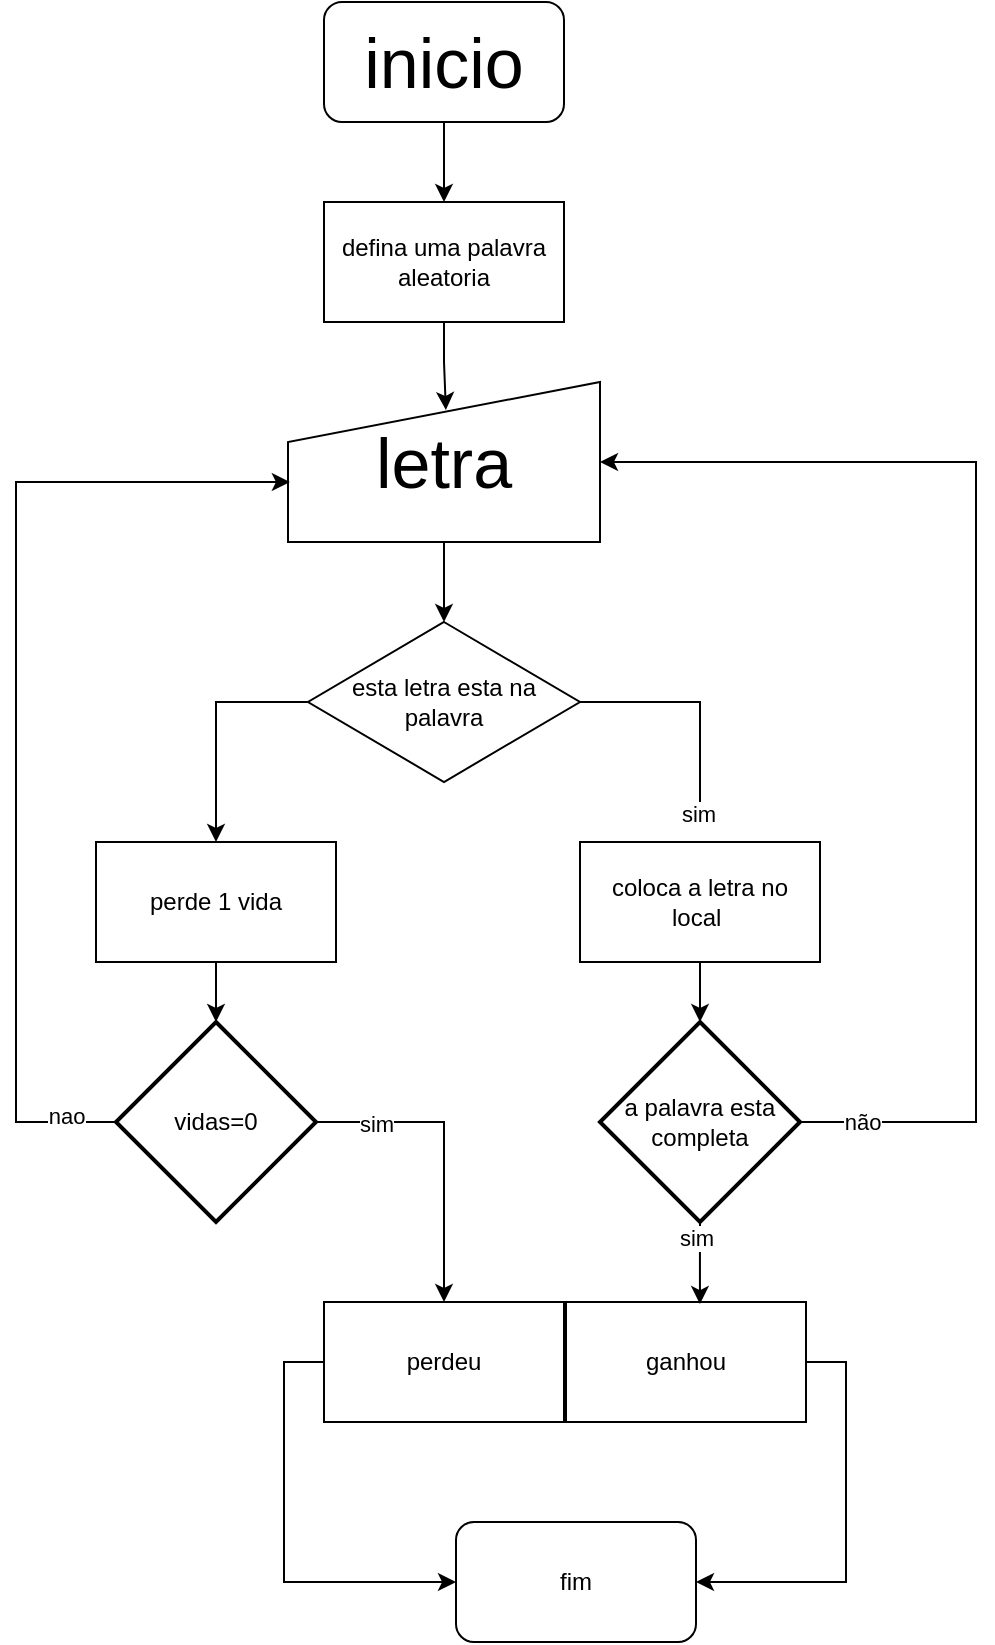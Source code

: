 <mxfile version="26.1.1">
  <diagram name="Página-1" id="sVMjku9XJ-7ZxxkHLh47">
    <mxGraphModel dx="1392" dy="831" grid="1" gridSize="10" guides="1" tooltips="1" connect="1" arrows="1" fold="1" page="1" pageScale="1" pageWidth="827" pageHeight="1169" math="0" shadow="0">
      <root>
        <mxCell id="0" />
        <mxCell id="1" parent="0" />
        <mxCell id="h3SmYqttCcz-rXUIlqeC-15" style="edgeStyle=orthogonalEdgeStyle;rounded=0;orthogonalLoop=1;jettySize=auto;html=1;exitX=0.5;exitY=1;exitDx=0;exitDy=0;entryX=0.5;entryY=0;entryDx=0;entryDy=0;" edge="1" parent="1" source="h3SmYqttCcz-rXUIlqeC-3" target="h3SmYqttCcz-rXUIlqeC-14">
          <mxGeometry relative="1" as="geometry" />
        </mxCell>
        <mxCell id="h3SmYqttCcz-rXUIlqeC-3" value="inicio" style="rounded=1;whiteSpace=wrap;html=1;fontSize=35;" vertex="1" parent="1">
          <mxGeometry x="354" y="60" width="120" height="60" as="geometry" />
        </mxCell>
        <mxCell id="h3SmYqttCcz-rXUIlqeC-11" style="edgeStyle=orthogonalEdgeStyle;rounded=0;orthogonalLoop=1;jettySize=auto;html=1;exitX=0.5;exitY=1;exitDx=0;exitDy=0;entryX=0.5;entryY=0;entryDx=0;entryDy=0;" edge="1" parent="1" source="h3SmYqttCcz-rXUIlqeC-7" target="h3SmYqttCcz-rXUIlqeC-10">
          <mxGeometry relative="1" as="geometry" />
        </mxCell>
        <mxCell id="h3SmYqttCcz-rXUIlqeC-7" value="letra" style="shape=manualInput;whiteSpace=wrap;html=1;fontSize=35;" vertex="1" parent="1">
          <mxGeometry x="336" y="250" width="156" height="80" as="geometry" />
        </mxCell>
        <mxCell id="h3SmYqttCcz-rXUIlqeC-17" style="edgeStyle=orthogonalEdgeStyle;rounded=0;orthogonalLoop=1;jettySize=auto;html=1;exitX=1;exitY=0.5;exitDx=0;exitDy=0;entryX=0.5;entryY=0;entryDx=0;entryDy=0;" edge="1" parent="1" source="h3SmYqttCcz-rXUIlqeC-10" target="h3SmYqttCcz-rXUIlqeC-13">
          <mxGeometry relative="1" as="geometry" />
        </mxCell>
        <mxCell id="h3SmYqttCcz-rXUIlqeC-18" value="sim&lt;div&gt;&lt;br&gt;&lt;/div&gt;" style="edgeLabel;html=1;align=center;verticalAlign=middle;resizable=0;points=[];" vertex="1" connectable="0" parent="h3SmYqttCcz-rXUIlqeC-17">
          <mxGeometry x="0.894" y="-1" relative="1" as="geometry">
            <mxPoint as="offset" />
          </mxGeometry>
        </mxCell>
        <mxCell id="h3SmYqttCcz-rXUIlqeC-43" style="edgeStyle=orthogonalEdgeStyle;rounded=0;orthogonalLoop=1;jettySize=auto;html=1;exitX=0;exitY=0.5;exitDx=0;exitDy=0;entryX=0.5;entryY=0;entryDx=0;entryDy=0;" edge="1" parent="1" source="h3SmYqttCcz-rXUIlqeC-10" target="h3SmYqttCcz-rXUIlqeC-42">
          <mxGeometry relative="1" as="geometry" />
        </mxCell>
        <mxCell id="h3SmYqttCcz-rXUIlqeC-10" value="esta letra esta na palavra" style="rhombus;whiteSpace=wrap;html=1;" vertex="1" parent="1">
          <mxGeometry x="346" y="370" width="136" height="80" as="geometry" />
        </mxCell>
        <mxCell id="h3SmYqttCcz-rXUIlqeC-21" style="edgeStyle=orthogonalEdgeStyle;rounded=0;orthogonalLoop=1;jettySize=auto;html=1;exitX=0.5;exitY=1;exitDx=0;exitDy=0;" edge="1" parent="1" source="h3SmYqttCcz-rXUIlqeC-13" target="h3SmYqttCcz-rXUIlqeC-20">
          <mxGeometry relative="1" as="geometry" />
        </mxCell>
        <mxCell id="h3SmYqttCcz-rXUIlqeC-13" value="coloca a letra no local&amp;nbsp;" style="whiteSpace=wrap;html=1;" vertex="1" parent="1">
          <mxGeometry x="482" y="480" width="120" height="60" as="geometry" />
        </mxCell>
        <mxCell id="h3SmYqttCcz-rXUIlqeC-14" value="defina uma palavra aleatoria" style="rounded=0;whiteSpace=wrap;html=1;" vertex="1" parent="1">
          <mxGeometry x="354" y="160" width="120" height="60" as="geometry" />
        </mxCell>
        <mxCell id="h3SmYqttCcz-rXUIlqeC-16" style="edgeStyle=orthogonalEdgeStyle;rounded=0;orthogonalLoop=1;jettySize=auto;html=1;exitX=0.5;exitY=1;exitDx=0;exitDy=0;entryX=0.506;entryY=0.175;entryDx=0;entryDy=0;entryPerimeter=0;" edge="1" parent="1" source="h3SmYqttCcz-rXUIlqeC-14" target="h3SmYqttCcz-rXUIlqeC-7">
          <mxGeometry relative="1" as="geometry" />
        </mxCell>
        <mxCell id="h3SmYqttCcz-rXUIlqeC-32" style="edgeStyle=orthogonalEdgeStyle;rounded=0;orthogonalLoop=1;jettySize=auto;html=1;exitX=1;exitY=0.5;exitDx=0;exitDy=0;exitPerimeter=0;entryX=1;entryY=0.5;entryDx=0;entryDy=0;" edge="1" parent="1" source="h3SmYqttCcz-rXUIlqeC-20" target="h3SmYqttCcz-rXUIlqeC-7">
          <mxGeometry relative="1" as="geometry">
            <Array as="points">
              <mxPoint x="680" y="620" />
              <mxPoint x="680" y="290" />
            </Array>
          </mxGeometry>
        </mxCell>
        <mxCell id="h3SmYqttCcz-rXUIlqeC-33" value="não" style="edgeLabel;html=1;align=center;verticalAlign=middle;resizable=0;points=[];" vertex="1" connectable="0" parent="h3SmYqttCcz-rXUIlqeC-32">
          <mxGeometry x="-0.9" relative="1" as="geometry">
            <mxPoint as="offset" />
          </mxGeometry>
        </mxCell>
        <mxCell id="h3SmYqttCcz-rXUIlqeC-20" value="a palavra esta completa" style="strokeWidth=2;html=1;shape=mxgraph.flowchart.decision;whiteSpace=wrap;" vertex="1" parent="1">
          <mxGeometry x="492" y="570" width="100" height="100" as="geometry" />
        </mxCell>
        <mxCell id="h3SmYqttCcz-rXUIlqeC-46" style="edgeStyle=orthogonalEdgeStyle;rounded=0;orthogonalLoop=1;jettySize=auto;html=1;exitX=1;exitY=0.5;exitDx=0;exitDy=0;exitPerimeter=0;entryX=0.5;entryY=0;entryDx=0;entryDy=0;" edge="1" parent="1" source="h3SmYqttCcz-rXUIlqeC-29" target="h3SmYqttCcz-rXUIlqeC-45">
          <mxGeometry relative="1" as="geometry" />
        </mxCell>
        <mxCell id="h3SmYqttCcz-rXUIlqeC-53" value="sim" style="edgeLabel;html=1;align=center;verticalAlign=middle;resizable=0;points=[];" vertex="1" connectable="0" parent="h3SmYqttCcz-rXUIlqeC-46">
          <mxGeometry x="-0.61" y="-1" relative="1" as="geometry">
            <mxPoint as="offset" />
          </mxGeometry>
        </mxCell>
        <mxCell id="h3SmYqttCcz-rXUIlqeC-29" value="vidas=0" style="strokeWidth=2;html=1;shape=mxgraph.flowchart.decision;whiteSpace=wrap;" vertex="1" parent="1">
          <mxGeometry x="250" y="570" width="100" height="100" as="geometry" />
        </mxCell>
        <mxCell id="h3SmYqttCcz-rXUIlqeC-34" value="fim" style="rounded=1;whiteSpace=wrap;html=1;" vertex="1" parent="1">
          <mxGeometry x="420" y="820" width="120" height="60" as="geometry" />
        </mxCell>
        <mxCell id="h3SmYqttCcz-rXUIlqeC-41" style="edgeStyle=orthogonalEdgeStyle;rounded=0;orthogonalLoop=1;jettySize=auto;html=1;exitX=0;exitY=0.5;exitDx=0;exitDy=0;exitPerimeter=0;entryX=0.006;entryY=0.625;entryDx=0;entryDy=0;entryPerimeter=0;" edge="1" parent="1" source="h3SmYqttCcz-rXUIlqeC-29" target="h3SmYqttCcz-rXUIlqeC-7">
          <mxGeometry relative="1" as="geometry">
            <Array as="points">
              <mxPoint x="200" y="620" />
              <mxPoint x="200" y="300" />
            </Array>
          </mxGeometry>
        </mxCell>
        <mxCell id="h3SmYqttCcz-rXUIlqeC-54" value="nao" style="edgeLabel;html=1;align=center;verticalAlign=middle;resizable=0;points=[];" vertex="1" connectable="0" parent="h3SmYqttCcz-rXUIlqeC-41">
          <mxGeometry x="-0.901" y="-3" relative="1" as="geometry">
            <mxPoint as="offset" />
          </mxGeometry>
        </mxCell>
        <mxCell id="h3SmYqttCcz-rXUIlqeC-42" value="perde 1 vida" style="rounded=0;whiteSpace=wrap;html=1;" vertex="1" parent="1">
          <mxGeometry x="240" y="480" width="120" height="60" as="geometry" />
        </mxCell>
        <mxCell id="h3SmYqttCcz-rXUIlqeC-44" style="edgeStyle=orthogonalEdgeStyle;rounded=0;orthogonalLoop=1;jettySize=auto;html=1;exitX=0.5;exitY=1;exitDx=0;exitDy=0;entryX=0.5;entryY=0;entryDx=0;entryDy=0;entryPerimeter=0;" edge="1" parent="1" source="h3SmYqttCcz-rXUIlqeC-42" target="h3SmYqttCcz-rXUIlqeC-29">
          <mxGeometry relative="1" as="geometry" />
        </mxCell>
        <mxCell id="h3SmYqttCcz-rXUIlqeC-50" style="edgeStyle=orthogonalEdgeStyle;rounded=0;orthogonalLoop=1;jettySize=auto;html=1;exitX=0;exitY=0.5;exitDx=0;exitDy=0;entryX=0;entryY=0.5;entryDx=0;entryDy=0;" edge="1" parent="1" source="h3SmYqttCcz-rXUIlqeC-45" target="h3SmYqttCcz-rXUIlqeC-34">
          <mxGeometry relative="1" as="geometry" />
        </mxCell>
        <mxCell id="h3SmYqttCcz-rXUIlqeC-45" value="perdeu" style="rounded=0;whiteSpace=wrap;html=1;" vertex="1" parent="1">
          <mxGeometry x="354" y="710" width="120" height="60" as="geometry" />
        </mxCell>
        <mxCell id="h3SmYqttCcz-rXUIlqeC-51" style="edgeStyle=orthogonalEdgeStyle;rounded=0;orthogonalLoop=1;jettySize=auto;html=1;exitX=1;exitY=0.5;exitDx=0;exitDy=0;entryX=1;entryY=0.5;entryDx=0;entryDy=0;" edge="1" parent="1" source="h3SmYqttCcz-rXUIlqeC-48" target="h3SmYqttCcz-rXUIlqeC-34">
          <mxGeometry relative="1" as="geometry" />
        </mxCell>
        <mxCell id="h3SmYqttCcz-rXUIlqeC-48" value="ganhou" style="rounded=0;whiteSpace=wrap;html=1;" vertex="1" parent="1">
          <mxGeometry x="475" y="710" width="120" height="60" as="geometry" />
        </mxCell>
        <mxCell id="h3SmYqttCcz-rXUIlqeC-49" style="edgeStyle=orthogonalEdgeStyle;rounded=0;orthogonalLoop=1;jettySize=auto;html=1;exitX=0.5;exitY=1;exitDx=0;exitDy=0;exitPerimeter=0;entryX=0.558;entryY=0.017;entryDx=0;entryDy=0;entryPerimeter=0;" edge="1" parent="1" source="h3SmYqttCcz-rXUIlqeC-20" target="h3SmYqttCcz-rXUIlqeC-48">
          <mxGeometry relative="1" as="geometry" />
        </mxCell>
        <mxCell id="h3SmYqttCcz-rXUIlqeC-52" value="sim" style="edgeLabel;html=1;align=center;verticalAlign=middle;resizable=0;points=[];" vertex="1" connectable="0" parent="h3SmYqttCcz-rXUIlqeC-49">
          <mxGeometry x="-0.61" y="-2" relative="1" as="geometry">
            <mxPoint as="offset" />
          </mxGeometry>
        </mxCell>
      </root>
    </mxGraphModel>
  </diagram>
</mxfile>
